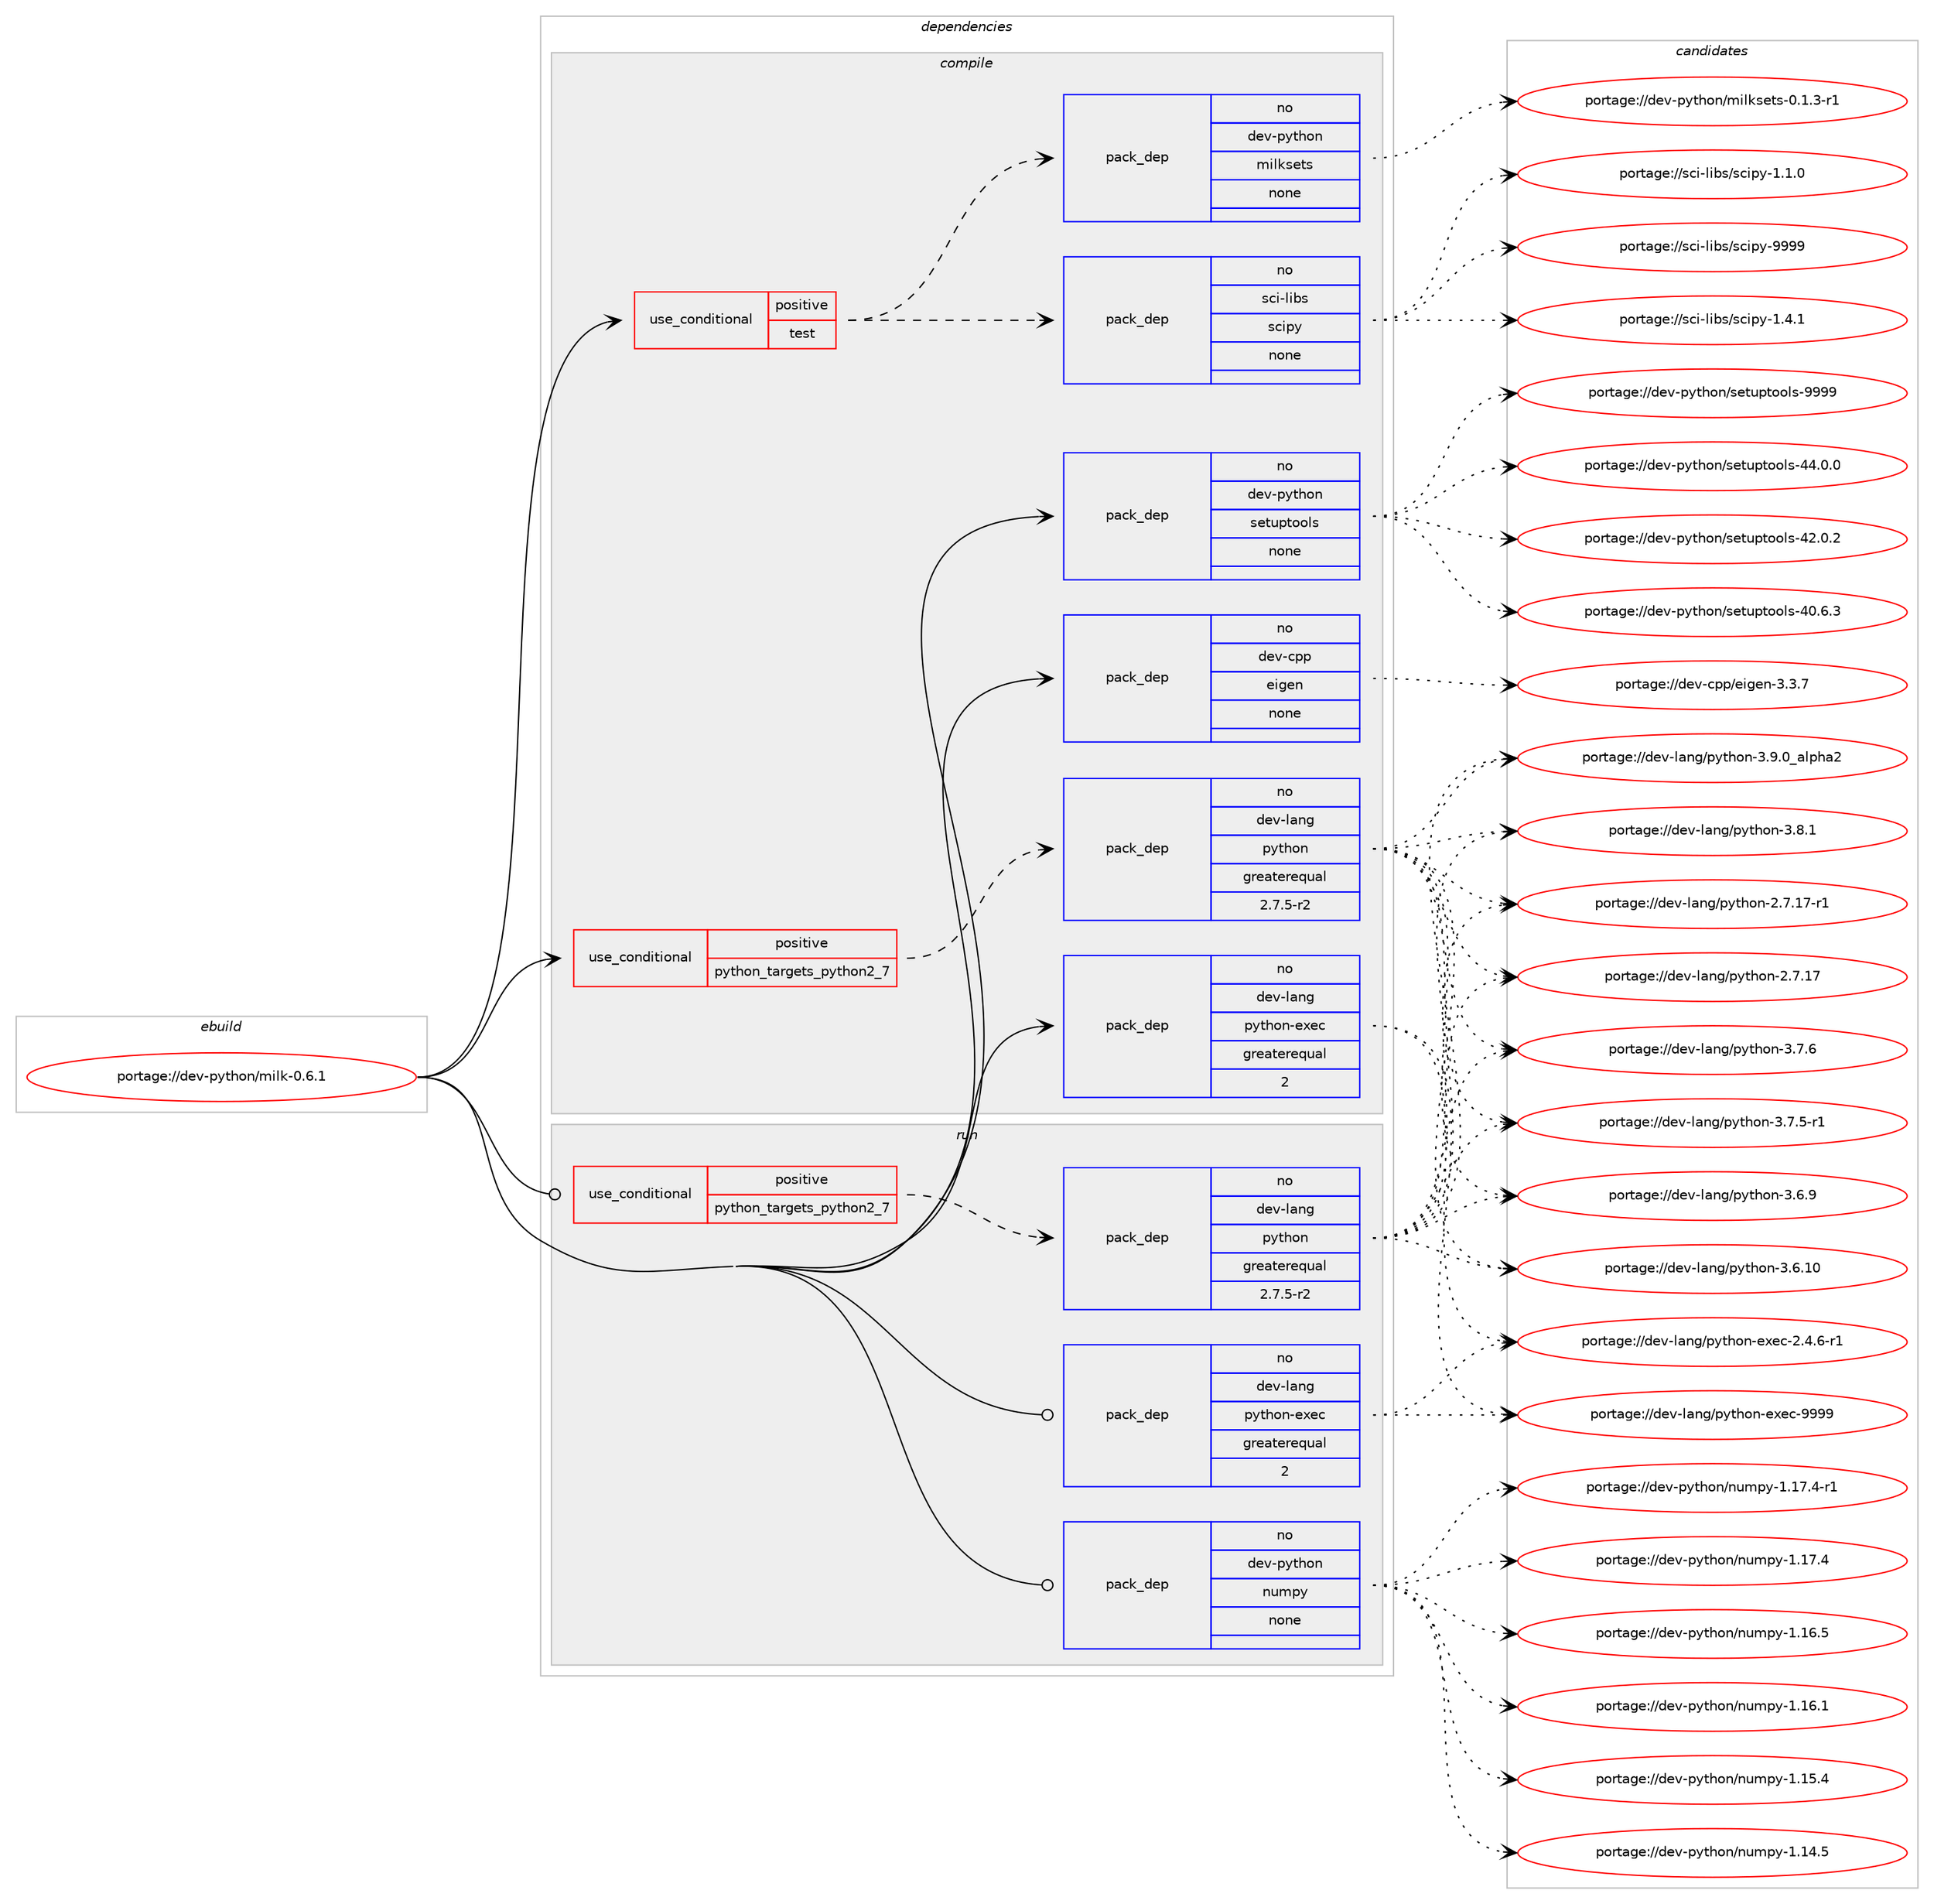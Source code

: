 digraph prolog {

# *************
# Graph options
# *************

newrank=true;
concentrate=true;
compound=true;
graph [rankdir=LR,fontname=Helvetica,fontsize=10,ranksep=1.5];#, ranksep=2.5, nodesep=0.2];
edge  [arrowhead=vee];
node  [fontname=Helvetica,fontsize=10];

# **********
# The ebuild
# **********

subgraph cluster_leftcol {
color=gray;
rank=same;
label=<<i>ebuild</i>>;
id [label="portage://dev-python/milk-0.6.1", color=red, width=4, href="../dev-python/milk-0.6.1.svg"];
}

# ****************
# The dependencies
# ****************

subgraph cluster_midcol {
color=gray;
label=<<i>dependencies</i>>;
subgraph cluster_compile {
fillcolor="#eeeeee";
style=filled;
label=<<i>compile</i>>;
subgraph cond112973 {
dependency450622 [label=<<TABLE BORDER="0" CELLBORDER="1" CELLSPACING="0" CELLPADDING="4"><TR><TD ROWSPAN="3" CELLPADDING="10">use_conditional</TD></TR><TR><TD>positive</TD></TR><TR><TD>python_targets_python2_7</TD></TR></TABLE>>, shape=none, color=red];
subgraph pack332669 {
dependency450623 [label=<<TABLE BORDER="0" CELLBORDER="1" CELLSPACING="0" CELLPADDING="4" WIDTH="220"><TR><TD ROWSPAN="6" CELLPADDING="30">pack_dep</TD></TR><TR><TD WIDTH="110">no</TD></TR><TR><TD>dev-lang</TD></TR><TR><TD>python</TD></TR><TR><TD>greaterequal</TD></TR><TR><TD>2.7.5-r2</TD></TR></TABLE>>, shape=none, color=blue];
}
dependency450622:e -> dependency450623:w [weight=20,style="dashed",arrowhead="vee"];
}
id:e -> dependency450622:w [weight=20,style="solid",arrowhead="vee"];
subgraph cond112974 {
dependency450624 [label=<<TABLE BORDER="0" CELLBORDER="1" CELLSPACING="0" CELLPADDING="4"><TR><TD ROWSPAN="3" CELLPADDING="10">use_conditional</TD></TR><TR><TD>positive</TD></TR><TR><TD>test</TD></TR></TABLE>>, shape=none, color=red];
subgraph pack332670 {
dependency450625 [label=<<TABLE BORDER="0" CELLBORDER="1" CELLSPACING="0" CELLPADDING="4" WIDTH="220"><TR><TD ROWSPAN="6" CELLPADDING="30">pack_dep</TD></TR><TR><TD WIDTH="110">no</TD></TR><TR><TD>dev-python</TD></TR><TR><TD>milksets</TD></TR><TR><TD>none</TD></TR><TR><TD></TD></TR></TABLE>>, shape=none, color=blue];
}
dependency450624:e -> dependency450625:w [weight=20,style="dashed",arrowhead="vee"];
subgraph pack332671 {
dependency450626 [label=<<TABLE BORDER="0" CELLBORDER="1" CELLSPACING="0" CELLPADDING="4" WIDTH="220"><TR><TD ROWSPAN="6" CELLPADDING="30">pack_dep</TD></TR><TR><TD WIDTH="110">no</TD></TR><TR><TD>sci-libs</TD></TR><TR><TD>scipy</TD></TR><TR><TD>none</TD></TR><TR><TD></TD></TR></TABLE>>, shape=none, color=blue];
}
dependency450624:e -> dependency450626:w [weight=20,style="dashed",arrowhead="vee"];
}
id:e -> dependency450624:w [weight=20,style="solid",arrowhead="vee"];
subgraph pack332672 {
dependency450627 [label=<<TABLE BORDER="0" CELLBORDER="1" CELLSPACING="0" CELLPADDING="4" WIDTH="220"><TR><TD ROWSPAN="6" CELLPADDING="30">pack_dep</TD></TR><TR><TD WIDTH="110">no</TD></TR><TR><TD>dev-cpp</TD></TR><TR><TD>eigen</TD></TR><TR><TD>none</TD></TR><TR><TD></TD></TR></TABLE>>, shape=none, color=blue];
}
id:e -> dependency450627:w [weight=20,style="solid",arrowhead="vee"];
subgraph pack332673 {
dependency450628 [label=<<TABLE BORDER="0" CELLBORDER="1" CELLSPACING="0" CELLPADDING="4" WIDTH="220"><TR><TD ROWSPAN="6" CELLPADDING="30">pack_dep</TD></TR><TR><TD WIDTH="110">no</TD></TR><TR><TD>dev-lang</TD></TR><TR><TD>python-exec</TD></TR><TR><TD>greaterequal</TD></TR><TR><TD>2</TD></TR></TABLE>>, shape=none, color=blue];
}
id:e -> dependency450628:w [weight=20,style="solid",arrowhead="vee"];
subgraph pack332674 {
dependency450629 [label=<<TABLE BORDER="0" CELLBORDER="1" CELLSPACING="0" CELLPADDING="4" WIDTH="220"><TR><TD ROWSPAN="6" CELLPADDING="30">pack_dep</TD></TR><TR><TD WIDTH="110">no</TD></TR><TR><TD>dev-python</TD></TR><TR><TD>setuptools</TD></TR><TR><TD>none</TD></TR><TR><TD></TD></TR></TABLE>>, shape=none, color=blue];
}
id:e -> dependency450629:w [weight=20,style="solid",arrowhead="vee"];
}
subgraph cluster_compileandrun {
fillcolor="#eeeeee";
style=filled;
label=<<i>compile and run</i>>;
}
subgraph cluster_run {
fillcolor="#eeeeee";
style=filled;
label=<<i>run</i>>;
subgraph cond112975 {
dependency450630 [label=<<TABLE BORDER="0" CELLBORDER="1" CELLSPACING="0" CELLPADDING="4"><TR><TD ROWSPAN="3" CELLPADDING="10">use_conditional</TD></TR><TR><TD>positive</TD></TR><TR><TD>python_targets_python2_7</TD></TR></TABLE>>, shape=none, color=red];
subgraph pack332675 {
dependency450631 [label=<<TABLE BORDER="0" CELLBORDER="1" CELLSPACING="0" CELLPADDING="4" WIDTH="220"><TR><TD ROWSPAN="6" CELLPADDING="30">pack_dep</TD></TR><TR><TD WIDTH="110">no</TD></TR><TR><TD>dev-lang</TD></TR><TR><TD>python</TD></TR><TR><TD>greaterequal</TD></TR><TR><TD>2.7.5-r2</TD></TR></TABLE>>, shape=none, color=blue];
}
dependency450630:e -> dependency450631:w [weight=20,style="dashed",arrowhead="vee"];
}
id:e -> dependency450630:w [weight=20,style="solid",arrowhead="odot"];
subgraph pack332676 {
dependency450632 [label=<<TABLE BORDER="0" CELLBORDER="1" CELLSPACING="0" CELLPADDING="4" WIDTH="220"><TR><TD ROWSPAN="6" CELLPADDING="30">pack_dep</TD></TR><TR><TD WIDTH="110">no</TD></TR><TR><TD>dev-lang</TD></TR><TR><TD>python-exec</TD></TR><TR><TD>greaterequal</TD></TR><TR><TD>2</TD></TR></TABLE>>, shape=none, color=blue];
}
id:e -> dependency450632:w [weight=20,style="solid",arrowhead="odot"];
subgraph pack332677 {
dependency450633 [label=<<TABLE BORDER="0" CELLBORDER="1" CELLSPACING="0" CELLPADDING="4" WIDTH="220"><TR><TD ROWSPAN="6" CELLPADDING="30">pack_dep</TD></TR><TR><TD WIDTH="110">no</TD></TR><TR><TD>dev-python</TD></TR><TR><TD>numpy</TD></TR><TR><TD>none</TD></TR><TR><TD></TD></TR></TABLE>>, shape=none, color=blue];
}
id:e -> dependency450633:w [weight=20,style="solid",arrowhead="odot"];
}
}

# **************
# The candidates
# **************

subgraph cluster_choices {
rank=same;
color=gray;
label=<<i>candidates</i>>;

subgraph choice332669 {
color=black;
nodesep=1;
choice10010111845108971101034711212111610411111045514657464895971081121049750 [label="portage://dev-lang/python-3.9.0_alpha2", color=red, width=4,href="../dev-lang/python-3.9.0_alpha2.svg"];
choice100101118451089711010347112121116104111110455146564649 [label="portage://dev-lang/python-3.8.1", color=red, width=4,href="../dev-lang/python-3.8.1.svg"];
choice100101118451089711010347112121116104111110455146554654 [label="portage://dev-lang/python-3.7.6", color=red, width=4,href="../dev-lang/python-3.7.6.svg"];
choice1001011184510897110103471121211161041111104551465546534511449 [label="portage://dev-lang/python-3.7.5-r1", color=red, width=4,href="../dev-lang/python-3.7.5-r1.svg"];
choice100101118451089711010347112121116104111110455146544657 [label="portage://dev-lang/python-3.6.9", color=red, width=4,href="../dev-lang/python-3.6.9.svg"];
choice10010111845108971101034711212111610411111045514654464948 [label="portage://dev-lang/python-3.6.10", color=red, width=4,href="../dev-lang/python-3.6.10.svg"];
choice100101118451089711010347112121116104111110455046554649554511449 [label="portage://dev-lang/python-2.7.17-r1", color=red, width=4,href="../dev-lang/python-2.7.17-r1.svg"];
choice10010111845108971101034711212111610411111045504655464955 [label="portage://dev-lang/python-2.7.17", color=red, width=4,href="../dev-lang/python-2.7.17.svg"];
dependency450623:e -> choice10010111845108971101034711212111610411111045514657464895971081121049750:w [style=dotted,weight="100"];
dependency450623:e -> choice100101118451089711010347112121116104111110455146564649:w [style=dotted,weight="100"];
dependency450623:e -> choice100101118451089711010347112121116104111110455146554654:w [style=dotted,weight="100"];
dependency450623:e -> choice1001011184510897110103471121211161041111104551465546534511449:w [style=dotted,weight="100"];
dependency450623:e -> choice100101118451089711010347112121116104111110455146544657:w [style=dotted,weight="100"];
dependency450623:e -> choice10010111845108971101034711212111610411111045514654464948:w [style=dotted,weight="100"];
dependency450623:e -> choice100101118451089711010347112121116104111110455046554649554511449:w [style=dotted,weight="100"];
dependency450623:e -> choice10010111845108971101034711212111610411111045504655464955:w [style=dotted,weight="100"];
}
subgraph choice332670 {
color=black;
nodesep=1;
choice10010111845112121116104111110471091051081071151011161154548464946514511449 [label="portage://dev-python/milksets-0.1.3-r1", color=red, width=4,href="../dev-python/milksets-0.1.3-r1.svg"];
dependency450625:e -> choice10010111845112121116104111110471091051081071151011161154548464946514511449:w [style=dotted,weight="100"];
}
subgraph choice332671 {
color=black;
nodesep=1;
choice11599105451081059811547115991051121214557575757 [label="portage://sci-libs/scipy-9999", color=red, width=4,href="../sci-libs/scipy-9999.svg"];
choice1159910545108105981154711599105112121454946524649 [label="portage://sci-libs/scipy-1.4.1", color=red, width=4,href="../sci-libs/scipy-1.4.1.svg"];
choice1159910545108105981154711599105112121454946494648 [label="portage://sci-libs/scipy-1.1.0", color=red, width=4,href="../sci-libs/scipy-1.1.0.svg"];
dependency450626:e -> choice11599105451081059811547115991051121214557575757:w [style=dotted,weight="100"];
dependency450626:e -> choice1159910545108105981154711599105112121454946524649:w [style=dotted,weight="100"];
dependency450626:e -> choice1159910545108105981154711599105112121454946494648:w [style=dotted,weight="100"];
}
subgraph choice332672 {
color=black;
nodesep=1;
choice100101118459911211247101105103101110455146514655 [label="portage://dev-cpp/eigen-3.3.7", color=red, width=4,href="../dev-cpp/eigen-3.3.7.svg"];
dependency450627:e -> choice100101118459911211247101105103101110455146514655:w [style=dotted,weight="100"];
}
subgraph choice332673 {
color=black;
nodesep=1;
choice10010111845108971101034711212111610411111045101120101994557575757 [label="portage://dev-lang/python-exec-9999", color=red, width=4,href="../dev-lang/python-exec-9999.svg"];
choice10010111845108971101034711212111610411111045101120101994550465246544511449 [label="portage://dev-lang/python-exec-2.4.6-r1", color=red, width=4,href="../dev-lang/python-exec-2.4.6-r1.svg"];
dependency450628:e -> choice10010111845108971101034711212111610411111045101120101994557575757:w [style=dotted,weight="100"];
dependency450628:e -> choice10010111845108971101034711212111610411111045101120101994550465246544511449:w [style=dotted,weight="100"];
}
subgraph choice332674 {
color=black;
nodesep=1;
choice10010111845112121116104111110471151011161171121161111111081154557575757 [label="portage://dev-python/setuptools-9999", color=red, width=4,href="../dev-python/setuptools-9999.svg"];
choice100101118451121211161041111104711510111611711211611111110811545525246484648 [label="portage://dev-python/setuptools-44.0.0", color=red, width=4,href="../dev-python/setuptools-44.0.0.svg"];
choice100101118451121211161041111104711510111611711211611111110811545525046484650 [label="portage://dev-python/setuptools-42.0.2", color=red, width=4,href="../dev-python/setuptools-42.0.2.svg"];
choice100101118451121211161041111104711510111611711211611111110811545524846544651 [label="portage://dev-python/setuptools-40.6.3", color=red, width=4,href="../dev-python/setuptools-40.6.3.svg"];
dependency450629:e -> choice10010111845112121116104111110471151011161171121161111111081154557575757:w [style=dotted,weight="100"];
dependency450629:e -> choice100101118451121211161041111104711510111611711211611111110811545525246484648:w [style=dotted,weight="100"];
dependency450629:e -> choice100101118451121211161041111104711510111611711211611111110811545525046484650:w [style=dotted,weight="100"];
dependency450629:e -> choice100101118451121211161041111104711510111611711211611111110811545524846544651:w [style=dotted,weight="100"];
}
subgraph choice332675 {
color=black;
nodesep=1;
choice10010111845108971101034711212111610411111045514657464895971081121049750 [label="portage://dev-lang/python-3.9.0_alpha2", color=red, width=4,href="../dev-lang/python-3.9.0_alpha2.svg"];
choice100101118451089711010347112121116104111110455146564649 [label="portage://dev-lang/python-3.8.1", color=red, width=4,href="../dev-lang/python-3.8.1.svg"];
choice100101118451089711010347112121116104111110455146554654 [label="portage://dev-lang/python-3.7.6", color=red, width=4,href="../dev-lang/python-3.7.6.svg"];
choice1001011184510897110103471121211161041111104551465546534511449 [label="portage://dev-lang/python-3.7.5-r1", color=red, width=4,href="../dev-lang/python-3.7.5-r1.svg"];
choice100101118451089711010347112121116104111110455146544657 [label="portage://dev-lang/python-3.6.9", color=red, width=4,href="../dev-lang/python-3.6.9.svg"];
choice10010111845108971101034711212111610411111045514654464948 [label="portage://dev-lang/python-3.6.10", color=red, width=4,href="../dev-lang/python-3.6.10.svg"];
choice100101118451089711010347112121116104111110455046554649554511449 [label="portage://dev-lang/python-2.7.17-r1", color=red, width=4,href="../dev-lang/python-2.7.17-r1.svg"];
choice10010111845108971101034711212111610411111045504655464955 [label="portage://dev-lang/python-2.7.17", color=red, width=4,href="../dev-lang/python-2.7.17.svg"];
dependency450631:e -> choice10010111845108971101034711212111610411111045514657464895971081121049750:w [style=dotted,weight="100"];
dependency450631:e -> choice100101118451089711010347112121116104111110455146564649:w [style=dotted,weight="100"];
dependency450631:e -> choice100101118451089711010347112121116104111110455146554654:w [style=dotted,weight="100"];
dependency450631:e -> choice1001011184510897110103471121211161041111104551465546534511449:w [style=dotted,weight="100"];
dependency450631:e -> choice100101118451089711010347112121116104111110455146544657:w [style=dotted,weight="100"];
dependency450631:e -> choice10010111845108971101034711212111610411111045514654464948:w [style=dotted,weight="100"];
dependency450631:e -> choice100101118451089711010347112121116104111110455046554649554511449:w [style=dotted,weight="100"];
dependency450631:e -> choice10010111845108971101034711212111610411111045504655464955:w [style=dotted,weight="100"];
}
subgraph choice332676 {
color=black;
nodesep=1;
choice10010111845108971101034711212111610411111045101120101994557575757 [label="portage://dev-lang/python-exec-9999", color=red, width=4,href="../dev-lang/python-exec-9999.svg"];
choice10010111845108971101034711212111610411111045101120101994550465246544511449 [label="portage://dev-lang/python-exec-2.4.6-r1", color=red, width=4,href="../dev-lang/python-exec-2.4.6-r1.svg"];
dependency450632:e -> choice10010111845108971101034711212111610411111045101120101994557575757:w [style=dotted,weight="100"];
dependency450632:e -> choice10010111845108971101034711212111610411111045101120101994550465246544511449:w [style=dotted,weight="100"];
}
subgraph choice332677 {
color=black;
nodesep=1;
choice1001011184511212111610411111047110117109112121454946495546524511449 [label="portage://dev-python/numpy-1.17.4-r1", color=red, width=4,href="../dev-python/numpy-1.17.4-r1.svg"];
choice100101118451121211161041111104711011710911212145494649554652 [label="portage://dev-python/numpy-1.17.4", color=red, width=4,href="../dev-python/numpy-1.17.4.svg"];
choice100101118451121211161041111104711011710911212145494649544653 [label="portage://dev-python/numpy-1.16.5", color=red, width=4,href="../dev-python/numpy-1.16.5.svg"];
choice100101118451121211161041111104711011710911212145494649544649 [label="portage://dev-python/numpy-1.16.1", color=red, width=4,href="../dev-python/numpy-1.16.1.svg"];
choice100101118451121211161041111104711011710911212145494649534652 [label="portage://dev-python/numpy-1.15.4", color=red, width=4,href="../dev-python/numpy-1.15.4.svg"];
choice100101118451121211161041111104711011710911212145494649524653 [label="portage://dev-python/numpy-1.14.5", color=red, width=4,href="../dev-python/numpy-1.14.5.svg"];
dependency450633:e -> choice1001011184511212111610411111047110117109112121454946495546524511449:w [style=dotted,weight="100"];
dependency450633:e -> choice100101118451121211161041111104711011710911212145494649554652:w [style=dotted,weight="100"];
dependency450633:e -> choice100101118451121211161041111104711011710911212145494649544653:w [style=dotted,weight="100"];
dependency450633:e -> choice100101118451121211161041111104711011710911212145494649544649:w [style=dotted,weight="100"];
dependency450633:e -> choice100101118451121211161041111104711011710911212145494649534652:w [style=dotted,weight="100"];
dependency450633:e -> choice100101118451121211161041111104711011710911212145494649524653:w [style=dotted,weight="100"];
}
}

}
